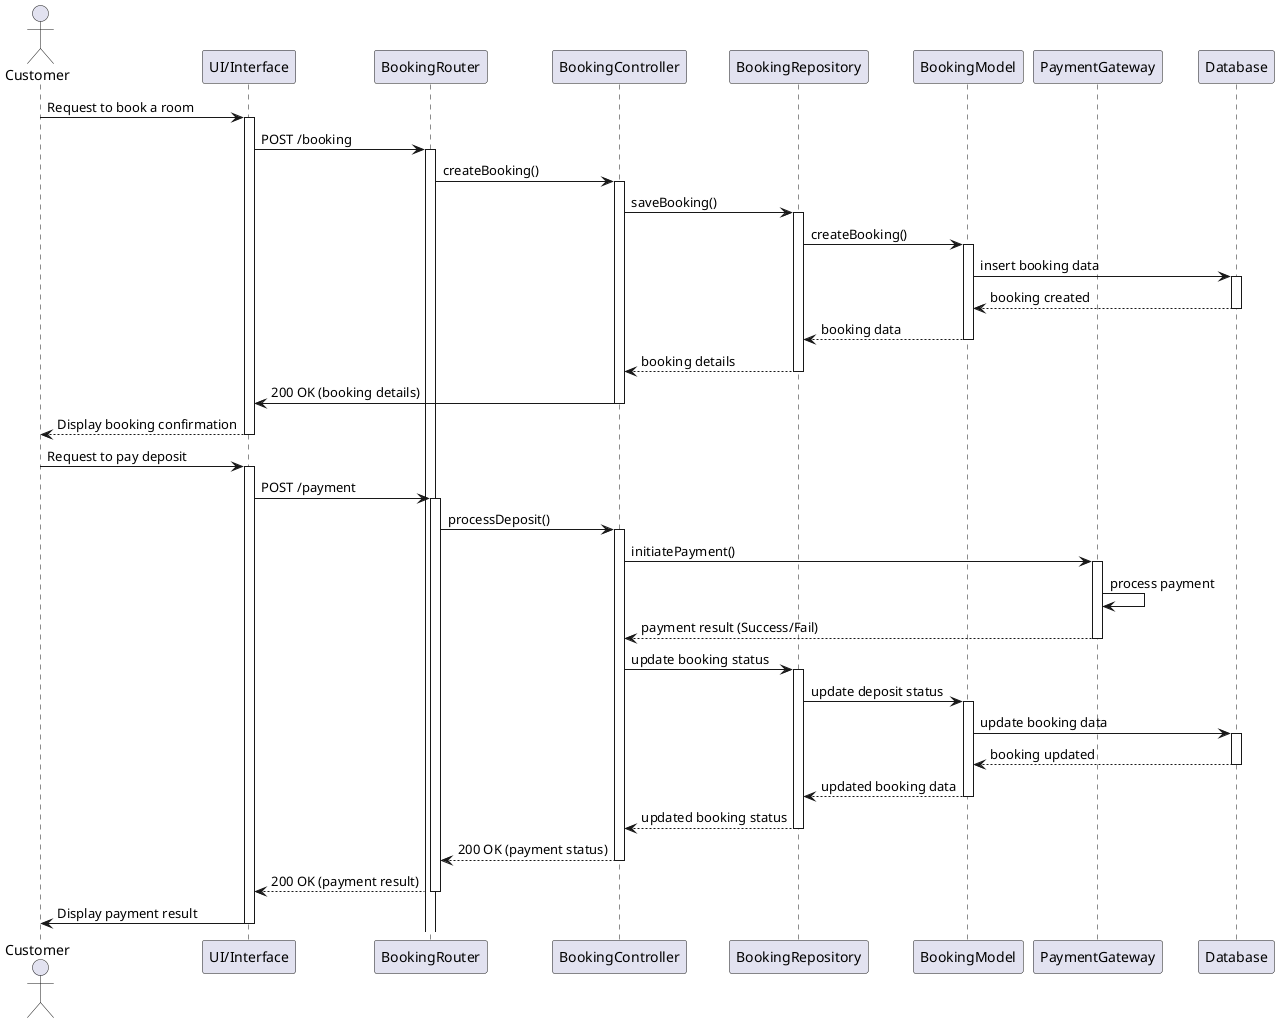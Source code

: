 @startuml
actor Customer
participant "UI/Interface" as UI
participant "BookingRouter" as Router
participant "BookingController" as Controller
participant "BookingRepository" as Repository
participant "BookingModel" as BookingModel
participant "PaymentGateway" as PaymentGateway
participant "Database" as DB

Customer -> UI: Request to book a room
activate UI
UI -> Router: POST /booking
activate Router
Router -> Controller: createBooking()
activate Controller
Controller -> Repository: saveBooking()
activate Repository

Repository -> BookingModel: createBooking()
activate BookingModel
BookingModel -> DB: insert booking data
activate DB
DB --> BookingModel: booking created
deactivate DB
BookingModel --> Repository: booking data
deactivate BookingModel
Repository --> Controller: booking details
deactivate Repository

Controller -> UI: 200 OK (booking details)
deactivate Controller
UI --> Customer: Display booking confirmation
deactivate UI

Customer -> UI: Request to pay deposit
activate UI
UI -> Router: POST /payment
activate Router
Router -> Controller: processDeposit()
activate Controller
Controller -> PaymentGateway: initiatePayment()
activate PaymentGateway

PaymentGateway -> PaymentGateway: process payment
PaymentGateway --> Controller: payment result (Success/Fail)
deactivate PaymentGateway
Controller -> Repository: update booking status
activate Repository

Repository -> BookingModel: update deposit status
activate BookingModel
BookingModel -> DB: update booking data
activate DB
DB --> BookingModel: booking updated
deactivate DB
BookingModel --> Repository: updated booking data
deactivate BookingModel
Repository --> Controller: updated booking status
deactivate Repository

Controller --> Router: 200 OK (payment status)
deactivate Controller
Router --> UI: 200 OK (payment result)
deactivate Router
UI -> Customer: Display payment result
deactivate UI
@enduml
